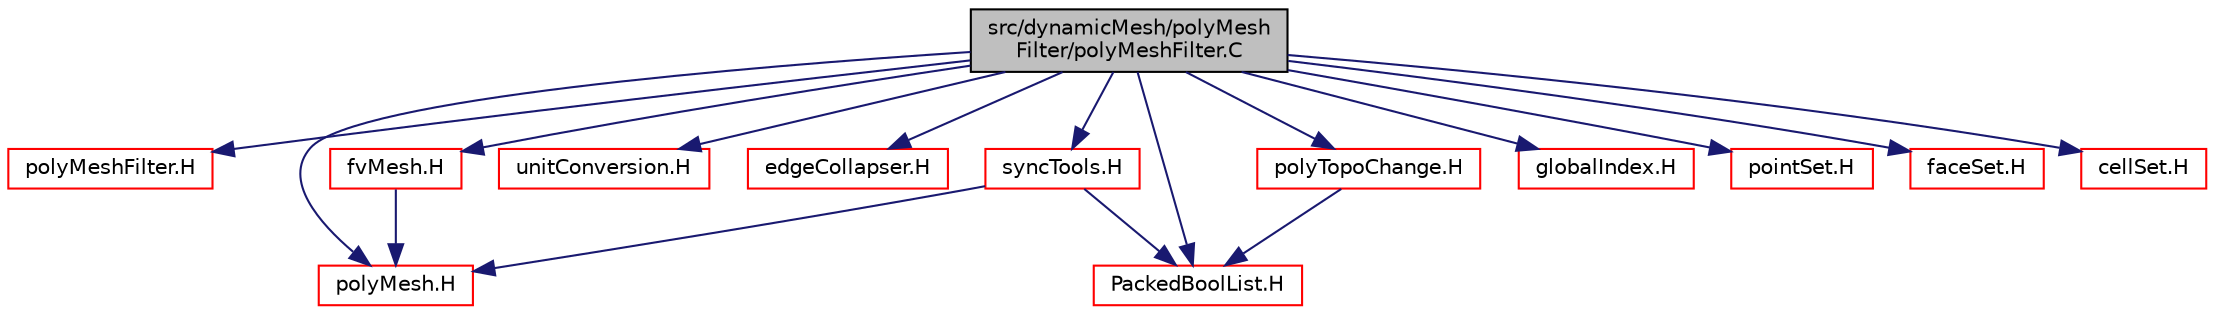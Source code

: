 digraph "src/dynamicMesh/polyMeshFilter/polyMeshFilter.C"
{
  bgcolor="transparent";
  edge [fontname="Helvetica",fontsize="10",labelfontname="Helvetica",labelfontsize="10"];
  node [fontname="Helvetica",fontsize="10",shape=record];
  Node0 [label="src/dynamicMesh/polyMesh\lFilter/polyMeshFilter.C",height=0.2,width=0.4,color="black", fillcolor="grey75", style="filled", fontcolor="black"];
  Node0 -> Node1 [color="midnightblue",fontsize="10",style="solid",fontname="Helvetica"];
  Node1 [label="polyMeshFilter.H",height=0.2,width=0.4,color="red",URL="$a00683.html"];
  Node0 -> Node178 [color="midnightblue",fontsize="10",style="solid",fontname="Helvetica"];
  Node178 [label="polyMesh.H",height=0.2,width=0.4,color="red",URL="$a12398.html"];
  Node0 -> Node277 [color="midnightblue",fontsize="10",style="solid",fontname="Helvetica"];
  Node277 [label="fvMesh.H",height=0.2,width=0.4,color="red",URL="$a03719.html"];
  Node277 -> Node178 [color="midnightblue",fontsize="10",style="solid",fontname="Helvetica"];
  Node0 -> Node308 [color="midnightblue",fontsize="10",style="solid",fontname="Helvetica"];
  Node308 [label="unitConversion.H",height=0.2,width=0.4,color="red",URL="$a11012.html",tooltip="Unit conversion functions. "];
  Node0 -> Node310 [color="midnightblue",fontsize="10",style="solid",fontname="Helvetica"];
  Node310 [label="edgeCollapser.H",height=0.2,width=0.4,color="red",URL="$a00743.html"];
  Node0 -> Node314 [color="midnightblue",fontsize="10",style="solid",fontname="Helvetica"];
  Node314 [label="syncTools.H",height=0.2,width=0.4,color="red",URL="$a12536.html"];
  Node314 -> Node261 [color="midnightblue",fontsize="10",style="solid",fontname="Helvetica"];
  Node261 [label="PackedBoolList.H",height=0.2,width=0.4,color="red",URL="$a09398.html"];
  Node314 -> Node178 [color="midnightblue",fontsize="10",style="solid",fontname="Helvetica"];
  Node0 -> Node326 [color="midnightblue",fontsize="10",style="solid",fontname="Helvetica"];
  Node326 [label="polyTopoChange.H",height=0.2,width=0.4,color="red",URL="$a00791.html"];
  Node326 -> Node261 [color="midnightblue",fontsize="10",style="solid",fontname="Helvetica"];
  Node0 -> Node331 [color="midnightblue",fontsize="10",style="solid",fontname="Helvetica"];
  Node331 [label="globalIndex.H",height=0.2,width=0.4,color="red",URL="$a12281.html"];
  Node0 -> Node261 [color="midnightblue",fontsize="10",style="solid",fontname="Helvetica"];
  Node0 -> Node333 [color="midnightblue",fontsize="10",style="solid",fontname="Helvetica"];
  Node333 [label="pointSet.H",height=0.2,width=0.4,color="red",URL="$a08834.html"];
  Node0 -> Node335 [color="midnightblue",fontsize="10",style="solid",fontname="Helvetica"];
  Node335 [label="faceSet.H",height=0.2,width=0.4,color="red",URL="$a08822.html"];
  Node0 -> Node336 [color="midnightblue",fontsize="10",style="solid",fontname="Helvetica"];
  Node336 [label="cellSet.H",height=0.2,width=0.4,color="red",URL="$a08810.html"];
}
